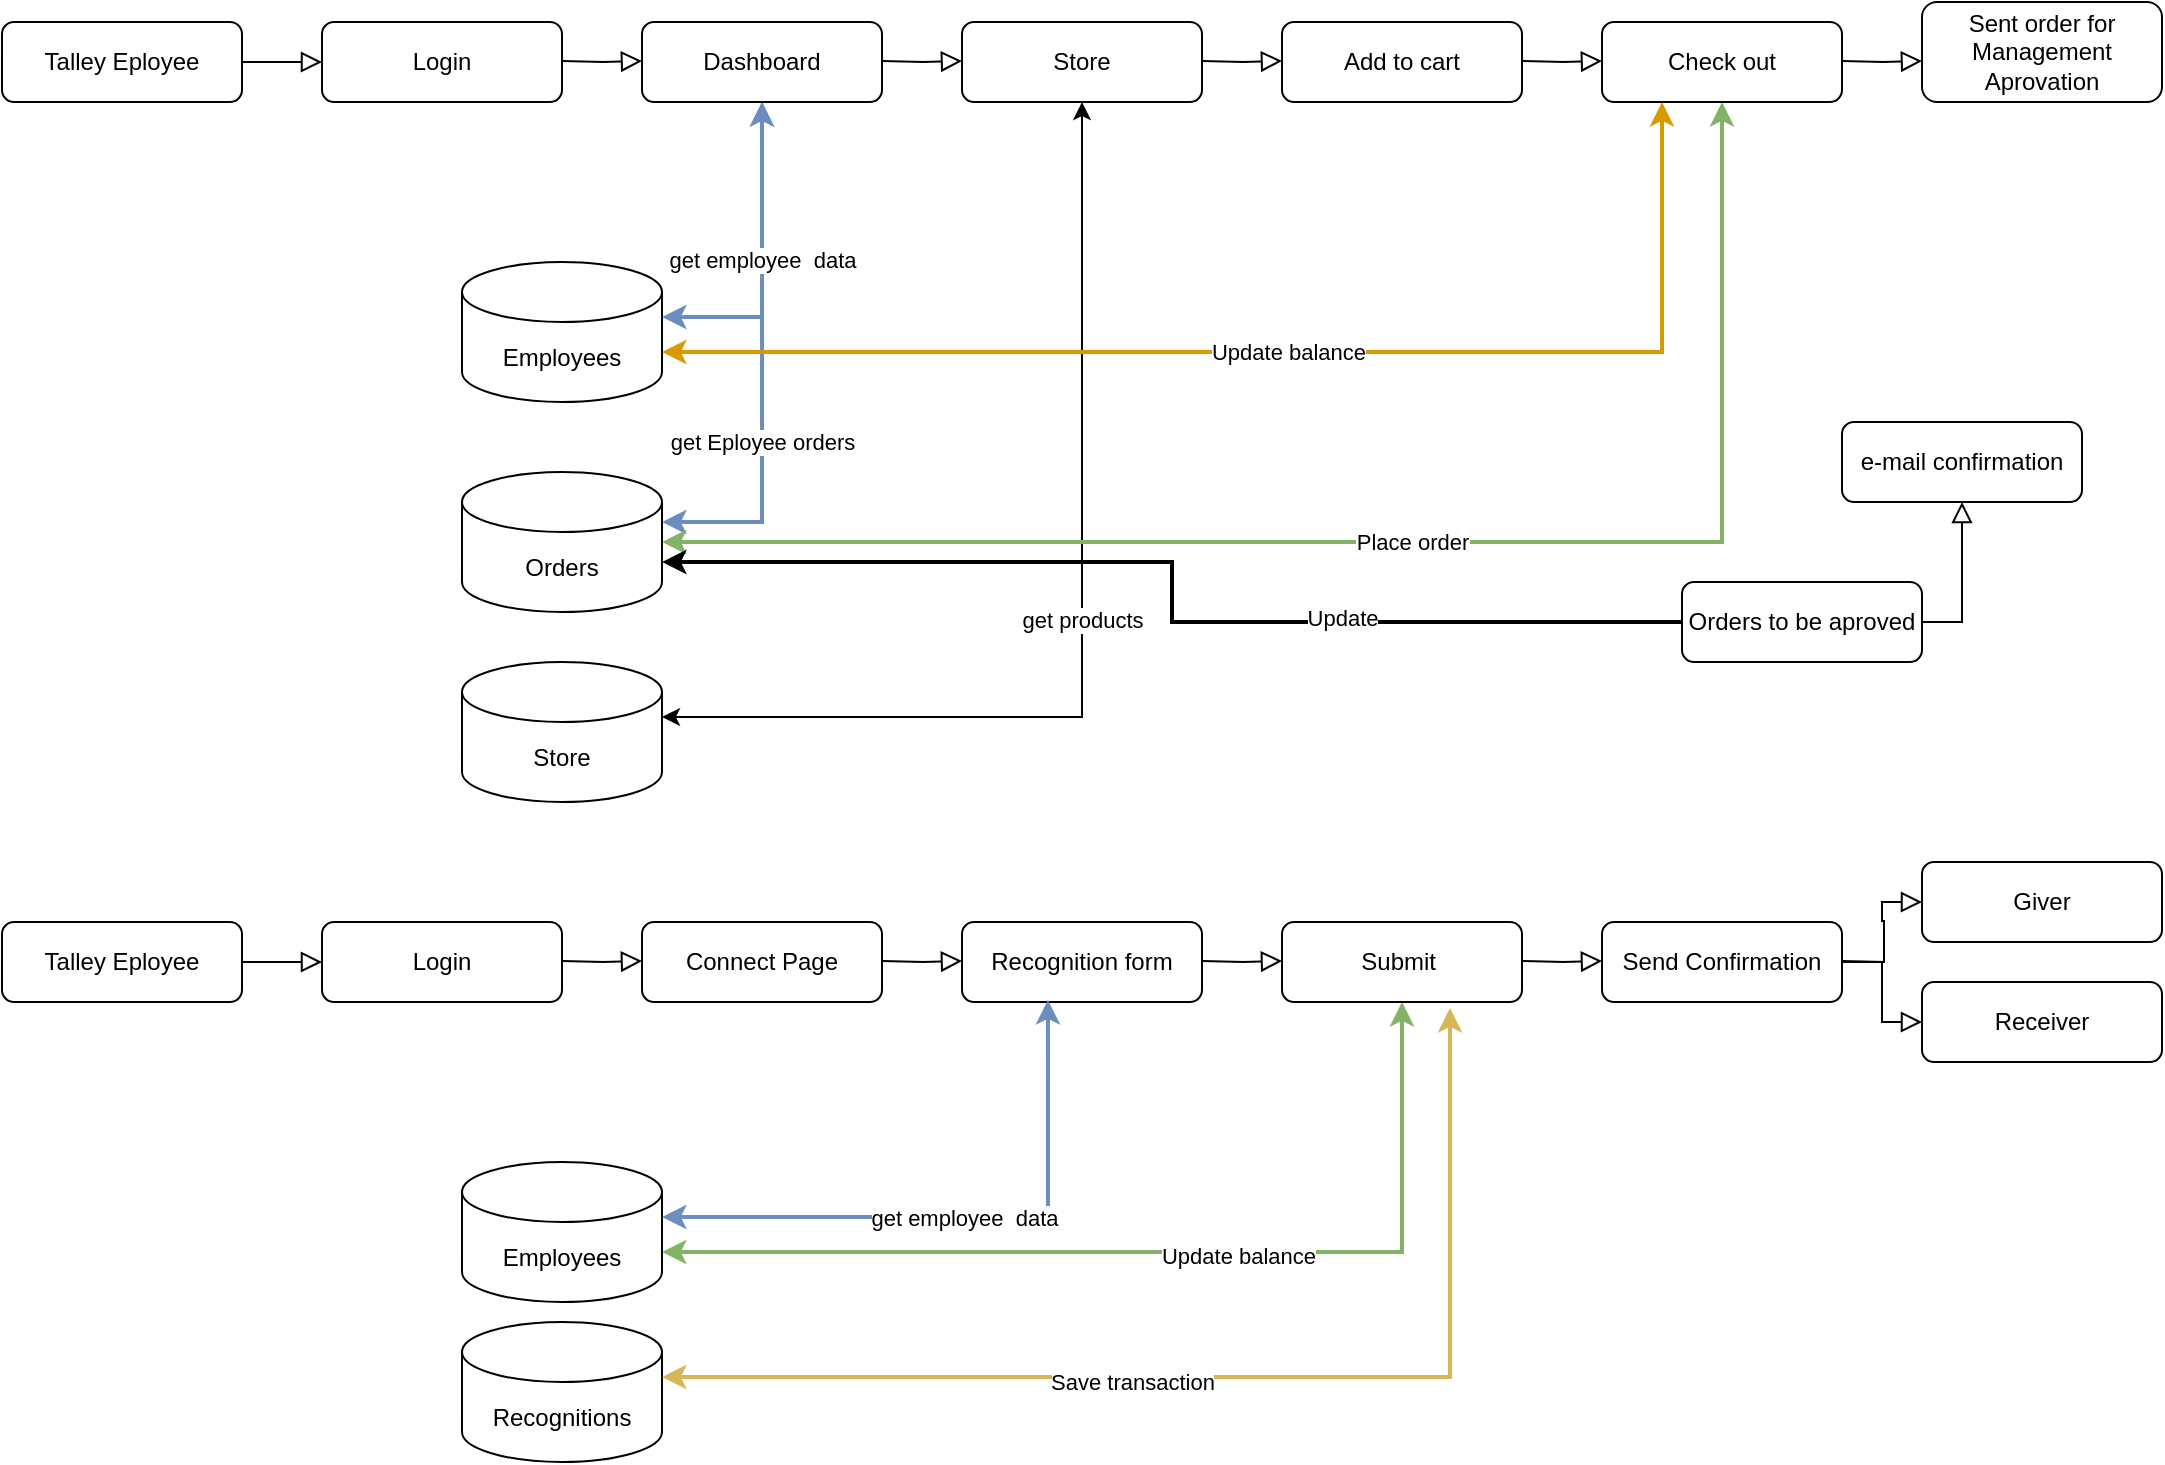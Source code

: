 <mxfile version="20.7.4" type="github">
  <diagram id="C5RBs43oDa-KdzZeNtuy" name="Page-1">
    <mxGraphModel dx="1434" dy="788" grid="1" gridSize="10" guides="1" tooltips="1" connect="1" arrows="1" fold="1" page="1" pageScale="1" pageWidth="1169" pageHeight="827" math="0" shadow="0">
      <root>
        <mxCell id="WIyWlLk6GJQsqaUBKTNV-0" />
        <mxCell id="WIyWlLk6GJQsqaUBKTNV-1" parent="WIyWlLk6GJQsqaUBKTNV-0" />
        <mxCell id="WIyWlLk6GJQsqaUBKTNV-2" value="" style="rounded=0;html=1;jettySize=auto;orthogonalLoop=1;fontSize=11;endArrow=block;endFill=0;endSize=8;strokeWidth=1;shadow=0;labelBackgroundColor=none;edgeStyle=orthogonalEdgeStyle;entryX=0;entryY=0.5;entryDx=0;entryDy=0;" parent="WIyWlLk6GJQsqaUBKTNV-1" source="WIyWlLk6GJQsqaUBKTNV-3" target="WIyWlLk6GJQsqaUBKTNV-7" edge="1">
          <mxGeometry relative="1" as="geometry">
            <mxPoint x="170" y="210" as="targetPoint" />
          </mxGeometry>
        </mxCell>
        <mxCell id="WIyWlLk6GJQsqaUBKTNV-3" value="Talley Eployee" style="rounded=1;whiteSpace=wrap;html=1;fontSize=12;glass=0;strokeWidth=1;shadow=0;" parent="WIyWlLk6GJQsqaUBKTNV-1" vertex="1">
          <mxGeometry x="40" y="80" width="120" height="40" as="geometry" />
        </mxCell>
        <mxCell id="WIyWlLk6GJQsqaUBKTNV-7" value="Login" style="rounded=1;whiteSpace=wrap;html=1;fontSize=12;glass=0;strokeWidth=1;shadow=0;" parent="WIyWlLk6GJQsqaUBKTNV-1" vertex="1">
          <mxGeometry x="200" y="80" width="120" height="40" as="geometry" />
        </mxCell>
        <mxCell id="sL0BoKVIkpg_OhBl1nNR-25" value="get Eployee orders" style="edgeStyle=orthogonalEdgeStyle;rounded=0;orthogonalLoop=1;jettySize=auto;html=1;entryX=1;entryY=0;entryDx=0;entryDy=25;entryPerimeter=0;strokeWidth=2;startArrow=classic;startFill=1;endArrow=classic;endFill=1;fillColor=#dae8fc;strokeColor=#6c8ebf;" edge="1" parent="WIyWlLk6GJQsqaUBKTNV-1" source="sL0BoKVIkpg_OhBl1nNR-0" target="sL0BoKVIkpg_OhBl1nNR-12">
          <mxGeometry x="0.308" relative="1" as="geometry">
            <mxPoint as="offset" />
          </mxGeometry>
        </mxCell>
        <mxCell id="sL0BoKVIkpg_OhBl1nNR-0" value="Dashboard" style="rounded=1;whiteSpace=wrap;html=1;fontSize=12;glass=0;strokeWidth=1;shadow=0;" vertex="1" parent="WIyWlLk6GJQsqaUBKTNV-1">
          <mxGeometry x="360" y="80" width="120" height="40" as="geometry" />
        </mxCell>
        <mxCell id="sL0BoKVIkpg_OhBl1nNR-2" value="Store" style="rounded=1;whiteSpace=wrap;html=1;fontSize=12;glass=0;strokeWidth=1;shadow=0;" vertex="1" parent="WIyWlLk6GJQsqaUBKTNV-1">
          <mxGeometry x="520" y="80" width="120" height="40" as="geometry" />
        </mxCell>
        <mxCell id="sL0BoKVIkpg_OhBl1nNR-3" value="" style="rounded=0;html=1;jettySize=auto;orthogonalLoop=1;fontSize=11;endArrow=block;endFill=0;endSize=8;strokeWidth=1;shadow=0;labelBackgroundColor=none;edgeStyle=orthogonalEdgeStyle;entryX=0;entryY=0.5;entryDx=0;entryDy=0;" edge="1" parent="WIyWlLk6GJQsqaUBKTNV-1">
          <mxGeometry relative="1" as="geometry">
            <mxPoint x="320" y="99.5" as="sourcePoint" />
            <mxPoint x="360" y="99.5" as="targetPoint" />
          </mxGeometry>
        </mxCell>
        <mxCell id="sL0BoKVIkpg_OhBl1nNR-4" value="" style="rounded=0;html=1;jettySize=auto;orthogonalLoop=1;fontSize=11;endArrow=block;endFill=0;endSize=8;strokeWidth=1;shadow=0;labelBackgroundColor=none;edgeStyle=orthogonalEdgeStyle;entryX=0;entryY=0.5;entryDx=0;entryDy=0;" edge="1" parent="WIyWlLk6GJQsqaUBKTNV-1">
          <mxGeometry relative="1" as="geometry">
            <mxPoint x="480" y="99.5" as="sourcePoint" />
            <mxPoint x="520" y="99.5" as="targetPoint" />
          </mxGeometry>
        </mxCell>
        <mxCell id="sL0BoKVIkpg_OhBl1nNR-5" value="Employees" style="shape=cylinder3;whiteSpace=wrap;html=1;boundedLbl=1;backgroundOutline=1;size=15;" vertex="1" parent="WIyWlLk6GJQsqaUBKTNV-1">
          <mxGeometry x="270" y="200" width="100" height="70" as="geometry" />
        </mxCell>
        <mxCell id="sL0BoKVIkpg_OhBl1nNR-7" value="Store" style="shape=cylinder3;whiteSpace=wrap;html=1;boundedLbl=1;backgroundOutline=1;size=15;" vertex="1" parent="WIyWlLk6GJQsqaUBKTNV-1">
          <mxGeometry x="270" y="400" width="100" height="70" as="geometry" />
        </mxCell>
        <mxCell id="sL0BoKVIkpg_OhBl1nNR-8" value="get products" style="endArrow=classic;startArrow=classic;html=1;rounded=0;entryX=0.5;entryY=1;entryDx=0;entryDy=0;exitX=1;exitY=0;exitDx=0;exitDy=27.5;exitPerimeter=0;edgeStyle=orthogonalEdgeStyle;" edge="1" parent="WIyWlLk6GJQsqaUBKTNV-1" source="sL0BoKVIkpg_OhBl1nNR-7" target="sL0BoKVIkpg_OhBl1nNR-2">
          <mxGeometry width="50" height="50" relative="1" as="geometry">
            <mxPoint x="340" y="210" as="sourcePoint" />
            <mxPoint x="420.04" y="130" as="targetPoint" />
          </mxGeometry>
        </mxCell>
        <mxCell id="sL0BoKVIkpg_OhBl1nNR-9" value="get employee&amp;nbsp; data" style="edgeStyle=orthogonalEdgeStyle;rounded=0;orthogonalLoop=1;jettySize=auto;html=1;entryX=1;entryY=0;entryDx=0;entryDy=27.5;entryPerimeter=0;fillColor=#dae8fc;strokeColor=#6c8ebf;strokeWidth=2;startArrow=classic;startFill=1;" edge="1" parent="WIyWlLk6GJQsqaUBKTNV-1" source="sL0BoKVIkpg_OhBl1nNR-0" target="sL0BoKVIkpg_OhBl1nNR-5">
          <mxGeometry relative="1" as="geometry">
            <mxPoint x="470" y="200" as="sourcePoint" />
          </mxGeometry>
        </mxCell>
        <mxCell id="sL0BoKVIkpg_OhBl1nNR-12" value="Orders" style="shape=cylinder3;whiteSpace=wrap;html=1;boundedLbl=1;backgroundOutline=1;size=15;" vertex="1" parent="WIyWlLk6GJQsqaUBKTNV-1">
          <mxGeometry x="270" y="305" width="100" height="70" as="geometry" />
        </mxCell>
        <mxCell id="sL0BoKVIkpg_OhBl1nNR-18" value="Add to cart" style="rounded=1;whiteSpace=wrap;html=1;fontSize=12;glass=0;strokeWidth=1;shadow=0;" vertex="1" parent="WIyWlLk6GJQsqaUBKTNV-1">
          <mxGeometry x="680" y="80" width="120" height="40" as="geometry" />
        </mxCell>
        <mxCell id="sL0BoKVIkpg_OhBl1nNR-21" value="" style="rounded=0;html=1;jettySize=auto;orthogonalLoop=1;fontSize=11;endArrow=block;endFill=0;endSize=8;strokeWidth=1;shadow=0;labelBackgroundColor=none;edgeStyle=orthogonalEdgeStyle;entryX=0;entryY=0.5;entryDx=0;entryDy=0;" edge="1" parent="WIyWlLk6GJQsqaUBKTNV-1">
          <mxGeometry relative="1" as="geometry">
            <mxPoint x="640" y="99.5" as="sourcePoint" />
            <mxPoint x="680" y="99.5" as="targetPoint" />
          </mxGeometry>
        </mxCell>
        <mxCell id="sL0BoKVIkpg_OhBl1nNR-22" value="" style="rounded=0;html=1;jettySize=auto;orthogonalLoop=1;fontSize=11;endArrow=block;endFill=0;endSize=8;strokeWidth=1;shadow=0;labelBackgroundColor=none;edgeStyle=orthogonalEdgeStyle;entryX=0;entryY=0.5;entryDx=0;entryDy=0;" edge="1" parent="WIyWlLk6GJQsqaUBKTNV-1">
          <mxGeometry relative="1" as="geometry">
            <mxPoint x="800" y="99.5" as="sourcePoint" />
            <mxPoint x="840" y="99.5" as="targetPoint" />
          </mxGeometry>
        </mxCell>
        <mxCell id="sL0BoKVIkpg_OhBl1nNR-24" value="Place order" style="edgeStyle=orthogonalEdgeStyle;rounded=0;orthogonalLoop=1;jettySize=auto;html=1;entryX=1;entryY=0.5;entryDx=0;entryDy=0;entryPerimeter=0;strokeWidth=2;startArrow=classic;startFill=1;endArrow=classic;endFill=1;exitX=0.5;exitY=1;exitDx=0;exitDy=0;fillColor=#d5e8d4;strokeColor=#82b366;" edge="1" parent="WIyWlLk6GJQsqaUBKTNV-1" source="sL0BoKVIkpg_OhBl1nNR-23" target="sL0BoKVIkpg_OhBl1nNR-12">
          <mxGeometry relative="1" as="geometry" />
        </mxCell>
        <mxCell id="sL0BoKVIkpg_OhBl1nNR-23" value="Check out" style="rounded=1;whiteSpace=wrap;html=1;fontSize=12;glass=0;strokeWidth=1;shadow=0;" vertex="1" parent="WIyWlLk6GJQsqaUBKTNV-1">
          <mxGeometry x="840" y="80" width="120" height="40" as="geometry" />
        </mxCell>
        <mxCell id="sL0BoKVIkpg_OhBl1nNR-28" style="edgeStyle=orthogonalEdgeStyle;rounded=0;orthogonalLoop=1;jettySize=auto;html=1;entryX=1;entryY=0;entryDx=0;entryDy=45;entryPerimeter=0;strokeWidth=2;startArrow=none;startFill=1;endArrow=classic;endFill=1;exitX=0;exitY=0.5;exitDx=0;exitDy=0;" edge="1" parent="WIyWlLk6GJQsqaUBKTNV-1" source="sL0BoKVIkpg_OhBl1nNR-30" target="sL0BoKVIkpg_OhBl1nNR-12">
          <mxGeometry relative="1" as="geometry">
            <mxPoint x="830" y="400" as="sourcePoint" />
          </mxGeometry>
        </mxCell>
        <mxCell id="sL0BoKVIkpg_OhBl1nNR-62" value="Update" style="edgeLabel;html=1;align=center;verticalAlign=middle;resizable=0;points=[];" vertex="1" connectable="0" parent="sL0BoKVIkpg_OhBl1nNR-28">
          <mxGeometry x="-0.37" y="-2" relative="1" as="geometry">
            <mxPoint as="offset" />
          </mxGeometry>
        </mxCell>
        <mxCell id="sL0BoKVIkpg_OhBl1nNR-26" value="Sent order for Management Aprovation" style="rounded=1;whiteSpace=wrap;html=1;fontSize=12;glass=0;strokeWidth=1;shadow=0;" vertex="1" parent="WIyWlLk6GJQsqaUBKTNV-1">
          <mxGeometry x="1000" y="70" width="120" height="50" as="geometry" />
        </mxCell>
        <mxCell id="sL0BoKVIkpg_OhBl1nNR-27" value="" style="rounded=0;html=1;jettySize=auto;orthogonalLoop=1;fontSize=11;endArrow=block;endFill=0;endSize=8;strokeWidth=1;shadow=0;labelBackgroundColor=none;edgeStyle=orthogonalEdgeStyle;entryX=0;entryY=0.5;entryDx=0;entryDy=0;" edge="1" parent="WIyWlLk6GJQsqaUBKTNV-1">
          <mxGeometry relative="1" as="geometry">
            <mxPoint x="960" y="99.5" as="sourcePoint" />
            <mxPoint x="1000" y="99.5" as="targetPoint" />
          </mxGeometry>
        </mxCell>
        <mxCell id="sL0BoKVIkpg_OhBl1nNR-30" value="Orders to be aproved" style="rounded=1;whiteSpace=wrap;html=1;fontSize=12;glass=0;strokeWidth=1;shadow=0;" vertex="1" parent="WIyWlLk6GJQsqaUBKTNV-1">
          <mxGeometry x="880" y="360" width="120" height="40" as="geometry" />
        </mxCell>
        <mxCell id="sL0BoKVIkpg_OhBl1nNR-33" value="e-mail confirmation" style="rounded=1;whiteSpace=wrap;html=1;fontSize=12;glass=0;strokeWidth=1;shadow=0;" vertex="1" parent="WIyWlLk6GJQsqaUBKTNV-1">
          <mxGeometry x="960" y="280" width="120" height="40" as="geometry" />
        </mxCell>
        <mxCell id="sL0BoKVIkpg_OhBl1nNR-35" value="" style="rounded=0;html=1;jettySize=auto;orthogonalLoop=1;fontSize=11;endArrow=block;endFill=0;endSize=8;strokeWidth=1;shadow=0;labelBackgroundColor=none;edgeStyle=orthogonalEdgeStyle;entryX=0.5;entryY=1;entryDx=0;entryDy=0;exitX=1;exitY=0.5;exitDx=0;exitDy=0;" edge="1" parent="WIyWlLk6GJQsqaUBKTNV-1" source="sL0BoKVIkpg_OhBl1nNR-30" target="sL0BoKVIkpg_OhBl1nNR-33">
          <mxGeometry relative="1" as="geometry">
            <mxPoint x="990" y="375" as="sourcePoint" />
            <mxPoint x="1030" y="375" as="targetPoint" />
          </mxGeometry>
        </mxCell>
        <mxCell id="sL0BoKVIkpg_OhBl1nNR-36" value="" style="rounded=0;html=1;jettySize=auto;orthogonalLoop=1;fontSize=11;endArrow=block;endFill=0;endSize=8;strokeWidth=1;shadow=0;labelBackgroundColor=none;edgeStyle=orthogonalEdgeStyle;entryX=0;entryY=0.5;entryDx=0;entryDy=0;" edge="1" parent="WIyWlLk6GJQsqaUBKTNV-1" source="sL0BoKVIkpg_OhBl1nNR-37" target="sL0BoKVIkpg_OhBl1nNR-38">
          <mxGeometry relative="1" as="geometry">
            <mxPoint x="170" y="660" as="targetPoint" />
          </mxGeometry>
        </mxCell>
        <mxCell id="sL0BoKVIkpg_OhBl1nNR-37" value="Talley Eployee" style="rounded=1;whiteSpace=wrap;html=1;fontSize=12;glass=0;strokeWidth=1;shadow=0;" vertex="1" parent="WIyWlLk6GJQsqaUBKTNV-1">
          <mxGeometry x="40" y="530" width="120" height="40" as="geometry" />
        </mxCell>
        <mxCell id="sL0BoKVIkpg_OhBl1nNR-38" value="Login" style="rounded=1;whiteSpace=wrap;html=1;fontSize=12;glass=0;strokeWidth=1;shadow=0;" vertex="1" parent="WIyWlLk6GJQsqaUBKTNV-1">
          <mxGeometry x="200" y="530" width="120" height="40" as="geometry" />
        </mxCell>
        <mxCell id="sL0BoKVIkpg_OhBl1nNR-40" value="Connect Page" style="rounded=1;whiteSpace=wrap;html=1;fontSize=12;glass=0;strokeWidth=1;shadow=0;" vertex="1" parent="WIyWlLk6GJQsqaUBKTNV-1">
          <mxGeometry x="360" y="530" width="120" height="40" as="geometry" />
        </mxCell>
        <mxCell id="sL0BoKVIkpg_OhBl1nNR-41" value="Recognition form" style="rounded=1;whiteSpace=wrap;html=1;fontSize=12;glass=0;strokeWidth=1;shadow=0;" vertex="1" parent="WIyWlLk6GJQsqaUBKTNV-1">
          <mxGeometry x="520" y="530" width="120" height="40" as="geometry" />
        </mxCell>
        <mxCell id="sL0BoKVIkpg_OhBl1nNR-42" value="" style="rounded=0;html=1;jettySize=auto;orthogonalLoop=1;fontSize=11;endArrow=block;endFill=0;endSize=8;strokeWidth=1;shadow=0;labelBackgroundColor=none;edgeStyle=orthogonalEdgeStyle;entryX=0;entryY=0.5;entryDx=0;entryDy=0;" edge="1" parent="WIyWlLk6GJQsqaUBKTNV-1">
          <mxGeometry relative="1" as="geometry">
            <mxPoint x="320" y="549.5" as="sourcePoint" />
            <mxPoint x="360" y="549.5" as="targetPoint" />
          </mxGeometry>
        </mxCell>
        <mxCell id="sL0BoKVIkpg_OhBl1nNR-43" value="" style="rounded=0;html=1;jettySize=auto;orthogonalLoop=1;fontSize=11;endArrow=block;endFill=0;endSize=8;strokeWidth=1;shadow=0;labelBackgroundColor=none;edgeStyle=orthogonalEdgeStyle;entryX=0;entryY=0.5;entryDx=0;entryDy=0;" edge="1" parent="WIyWlLk6GJQsqaUBKTNV-1">
          <mxGeometry relative="1" as="geometry">
            <mxPoint x="480" y="549.5" as="sourcePoint" />
            <mxPoint x="520" y="549.5" as="targetPoint" />
          </mxGeometry>
        </mxCell>
        <mxCell id="sL0BoKVIkpg_OhBl1nNR-44" value="Employees" style="shape=cylinder3;whiteSpace=wrap;html=1;boundedLbl=1;backgroundOutline=1;size=15;" vertex="1" parent="WIyWlLk6GJQsqaUBKTNV-1">
          <mxGeometry x="270" y="650" width="100" height="70" as="geometry" />
        </mxCell>
        <mxCell id="sL0BoKVIkpg_OhBl1nNR-45" value="Recognitions" style="shape=cylinder3;whiteSpace=wrap;html=1;boundedLbl=1;backgroundOutline=1;size=15;" vertex="1" parent="WIyWlLk6GJQsqaUBKTNV-1">
          <mxGeometry x="270" y="730" width="100" height="70" as="geometry" />
        </mxCell>
        <mxCell id="sL0BoKVIkpg_OhBl1nNR-46" value="" style="endArrow=classic;startArrow=classic;html=1;rounded=0;entryX=0.7;entryY=1.075;entryDx=0;entryDy=0;exitX=1;exitY=0;exitDx=0;exitDy=27.5;exitPerimeter=0;edgeStyle=orthogonalEdgeStyle;entryPerimeter=0;fillColor=#fff2cc;strokeColor=#d6b656;strokeWidth=2;" edge="1" parent="WIyWlLk6GJQsqaUBKTNV-1" source="sL0BoKVIkpg_OhBl1nNR-45" target="sL0BoKVIkpg_OhBl1nNR-49">
          <mxGeometry width="50" height="50" relative="1" as="geometry">
            <mxPoint x="340" y="660" as="sourcePoint" />
            <mxPoint x="420.04" y="580" as="targetPoint" />
          </mxGeometry>
        </mxCell>
        <mxCell id="sL0BoKVIkpg_OhBl1nNR-65" value="Save transaction" style="edgeLabel;html=1;align=center;verticalAlign=middle;resizable=0;points=[];" vertex="1" connectable="0" parent="sL0BoKVIkpg_OhBl1nNR-46">
          <mxGeometry x="-0.187" y="-1" relative="1" as="geometry">
            <mxPoint y="1" as="offset" />
          </mxGeometry>
        </mxCell>
        <mxCell id="sL0BoKVIkpg_OhBl1nNR-47" value="get employee&amp;nbsp; data" style="edgeStyle=orthogonalEdgeStyle;rounded=0;orthogonalLoop=1;jettySize=auto;html=1;entryX=1;entryY=0;entryDx=0;entryDy=27.5;entryPerimeter=0;fillColor=#dae8fc;strokeColor=#6c8ebf;strokeWidth=2;startArrow=classic;startFill=1;exitX=0.358;exitY=0.975;exitDx=0;exitDy=0;exitPerimeter=0;" edge="1" parent="WIyWlLk6GJQsqaUBKTNV-1" source="sL0BoKVIkpg_OhBl1nNR-41" target="sL0BoKVIkpg_OhBl1nNR-44">
          <mxGeometry relative="1" as="geometry">
            <mxPoint x="470" y="650" as="sourcePoint" />
          </mxGeometry>
        </mxCell>
        <mxCell id="sL0BoKVIkpg_OhBl1nNR-60" value="Update balance" style="edgeStyle=orthogonalEdgeStyle;rounded=0;orthogonalLoop=1;jettySize=auto;html=1;entryX=1;entryY=0;entryDx=0;entryDy=45;entryPerimeter=0;strokeWidth=2;startArrow=classic;startFill=1;endArrow=classic;endFill=1;exitX=0.25;exitY=1;exitDx=0;exitDy=0;fillColor=#ffe6cc;strokeColor=#d79b00;" edge="1" parent="WIyWlLk6GJQsqaUBKTNV-1" source="sL0BoKVIkpg_OhBl1nNR-23" target="sL0BoKVIkpg_OhBl1nNR-5">
          <mxGeometry relative="1" as="geometry" />
        </mxCell>
        <mxCell id="sL0BoKVIkpg_OhBl1nNR-63" style="edgeStyle=orthogonalEdgeStyle;rounded=0;orthogonalLoop=1;jettySize=auto;html=1;exitX=0.5;exitY=1;exitDx=0;exitDy=0;entryX=1;entryY=0;entryDx=0;entryDy=45;entryPerimeter=0;strokeWidth=2;startArrow=classic;startFill=1;endArrow=classic;endFill=1;fillColor=#d5e8d4;strokeColor=#82b366;" edge="1" parent="WIyWlLk6GJQsqaUBKTNV-1" source="sL0BoKVIkpg_OhBl1nNR-49" target="sL0BoKVIkpg_OhBl1nNR-44">
          <mxGeometry relative="1" as="geometry" />
        </mxCell>
        <mxCell id="sL0BoKVIkpg_OhBl1nNR-64" value="Update balance" style="edgeLabel;html=1;align=center;verticalAlign=middle;resizable=0;points=[];" vertex="1" connectable="0" parent="sL0BoKVIkpg_OhBl1nNR-63">
          <mxGeometry x="-0.164" y="2" relative="1" as="geometry">
            <mxPoint as="offset" />
          </mxGeometry>
        </mxCell>
        <mxCell id="sL0BoKVIkpg_OhBl1nNR-49" value="Submit&amp;nbsp;" style="rounded=1;whiteSpace=wrap;html=1;fontSize=12;glass=0;strokeWidth=1;shadow=0;" vertex="1" parent="WIyWlLk6GJQsqaUBKTNV-1">
          <mxGeometry x="680" y="530" width="120" height="40" as="geometry" />
        </mxCell>
        <mxCell id="sL0BoKVIkpg_OhBl1nNR-50" value="" style="rounded=0;html=1;jettySize=auto;orthogonalLoop=1;fontSize=11;endArrow=block;endFill=0;endSize=8;strokeWidth=1;shadow=0;labelBackgroundColor=none;edgeStyle=orthogonalEdgeStyle;entryX=0;entryY=0.5;entryDx=0;entryDy=0;" edge="1" parent="WIyWlLk6GJQsqaUBKTNV-1">
          <mxGeometry relative="1" as="geometry">
            <mxPoint x="640" y="549.5" as="sourcePoint" />
            <mxPoint x="680" y="549.5" as="targetPoint" />
          </mxGeometry>
        </mxCell>
        <mxCell id="sL0BoKVIkpg_OhBl1nNR-51" value="" style="rounded=0;html=1;jettySize=auto;orthogonalLoop=1;fontSize=11;endArrow=block;endFill=0;endSize=8;strokeWidth=1;shadow=0;labelBackgroundColor=none;edgeStyle=orthogonalEdgeStyle;entryX=0;entryY=0.5;entryDx=0;entryDy=0;" edge="1" parent="WIyWlLk6GJQsqaUBKTNV-1">
          <mxGeometry relative="1" as="geometry">
            <mxPoint x="800" y="549.5" as="sourcePoint" />
            <mxPoint x="840" y="549.5" as="targetPoint" />
          </mxGeometry>
        </mxCell>
        <mxCell id="sL0BoKVIkpg_OhBl1nNR-53" value="Send Confirmation" style="rounded=1;whiteSpace=wrap;html=1;fontSize=12;glass=0;strokeWidth=1;shadow=0;" vertex="1" parent="WIyWlLk6GJQsqaUBKTNV-1">
          <mxGeometry x="840" y="530" width="120" height="40" as="geometry" />
        </mxCell>
        <mxCell id="sL0BoKVIkpg_OhBl1nNR-56" value="" style="rounded=0;html=1;jettySize=auto;orthogonalLoop=1;fontSize=11;endArrow=block;endFill=0;endSize=8;strokeWidth=1;shadow=0;labelBackgroundColor=none;edgeStyle=orthogonalEdgeStyle;entryX=0;entryY=0.5;entryDx=0;entryDy=0;" edge="1" parent="WIyWlLk6GJQsqaUBKTNV-1" target="sL0BoKVIkpg_OhBl1nNR-66">
          <mxGeometry relative="1" as="geometry">
            <mxPoint x="960" y="549.5" as="sourcePoint" />
            <mxPoint x="1000" y="549.5" as="targetPoint" />
          </mxGeometry>
        </mxCell>
        <mxCell id="sL0BoKVIkpg_OhBl1nNR-66" value="Giver" style="rounded=1;whiteSpace=wrap;html=1;fontSize=12;glass=0;strokeWidth=1;shadow=0;" vertex="1" parent="WIyWlLk6GJQsqaUBKTNV-1">
          <mxGeometry x="1000" y="500" width="120" height="40" as="geometry" />
        </mxCell>
        <mxCell id="sL0BoKVIkpg_OhBl1nNR-67" value="Receiver" style="rounded=1;whiteSpace=wrap;html=1;fontSize=12;glass=0;strokeWidth=1;shadow=0;" vertex="1" parent="WIyWlLk6GJQsqaUBKTNV-1">
          <mxGeometry x="1000" y="560" width="120" height="40" as="geometry" />
        </mxCell>
        <mxCell id="sL0BoKVIkpg_OhBl1nNR-68" value="" style="rounded=0;html=1;jettySize=auto;orthogonalLoop=1;fontSize=11;endArrow=block;endFill=0;endSize=8;strokeWidth=1;shadow=0;labelBackgroundColor=none;edgeStyle=orthogonalEdgeStyle;entryX=0;entryY=0.5;entryDx=0;entryDy=0;exitX=1;exitY=0.5;exitDx=0;exitDy=0;" edge="1" parent="WIyWlLk6GJQsqaUBKTNV-1" source="sL0BoKVIkpg_OhBl1nNR-53" target="sL0BoKVIkpg_OhBl1nNR-67">
          <mxGeometry relative="1" as="geometry">
            <mxPoint x="970" y="559.5" as="sourcePoint" />
            <mxPoint x="1010" y="510" as="targetPoint" />
          </mxGeometry>
        </mxCell>
      </root>
    </mxGraphModel>
  </diagram>
</mxfile>
